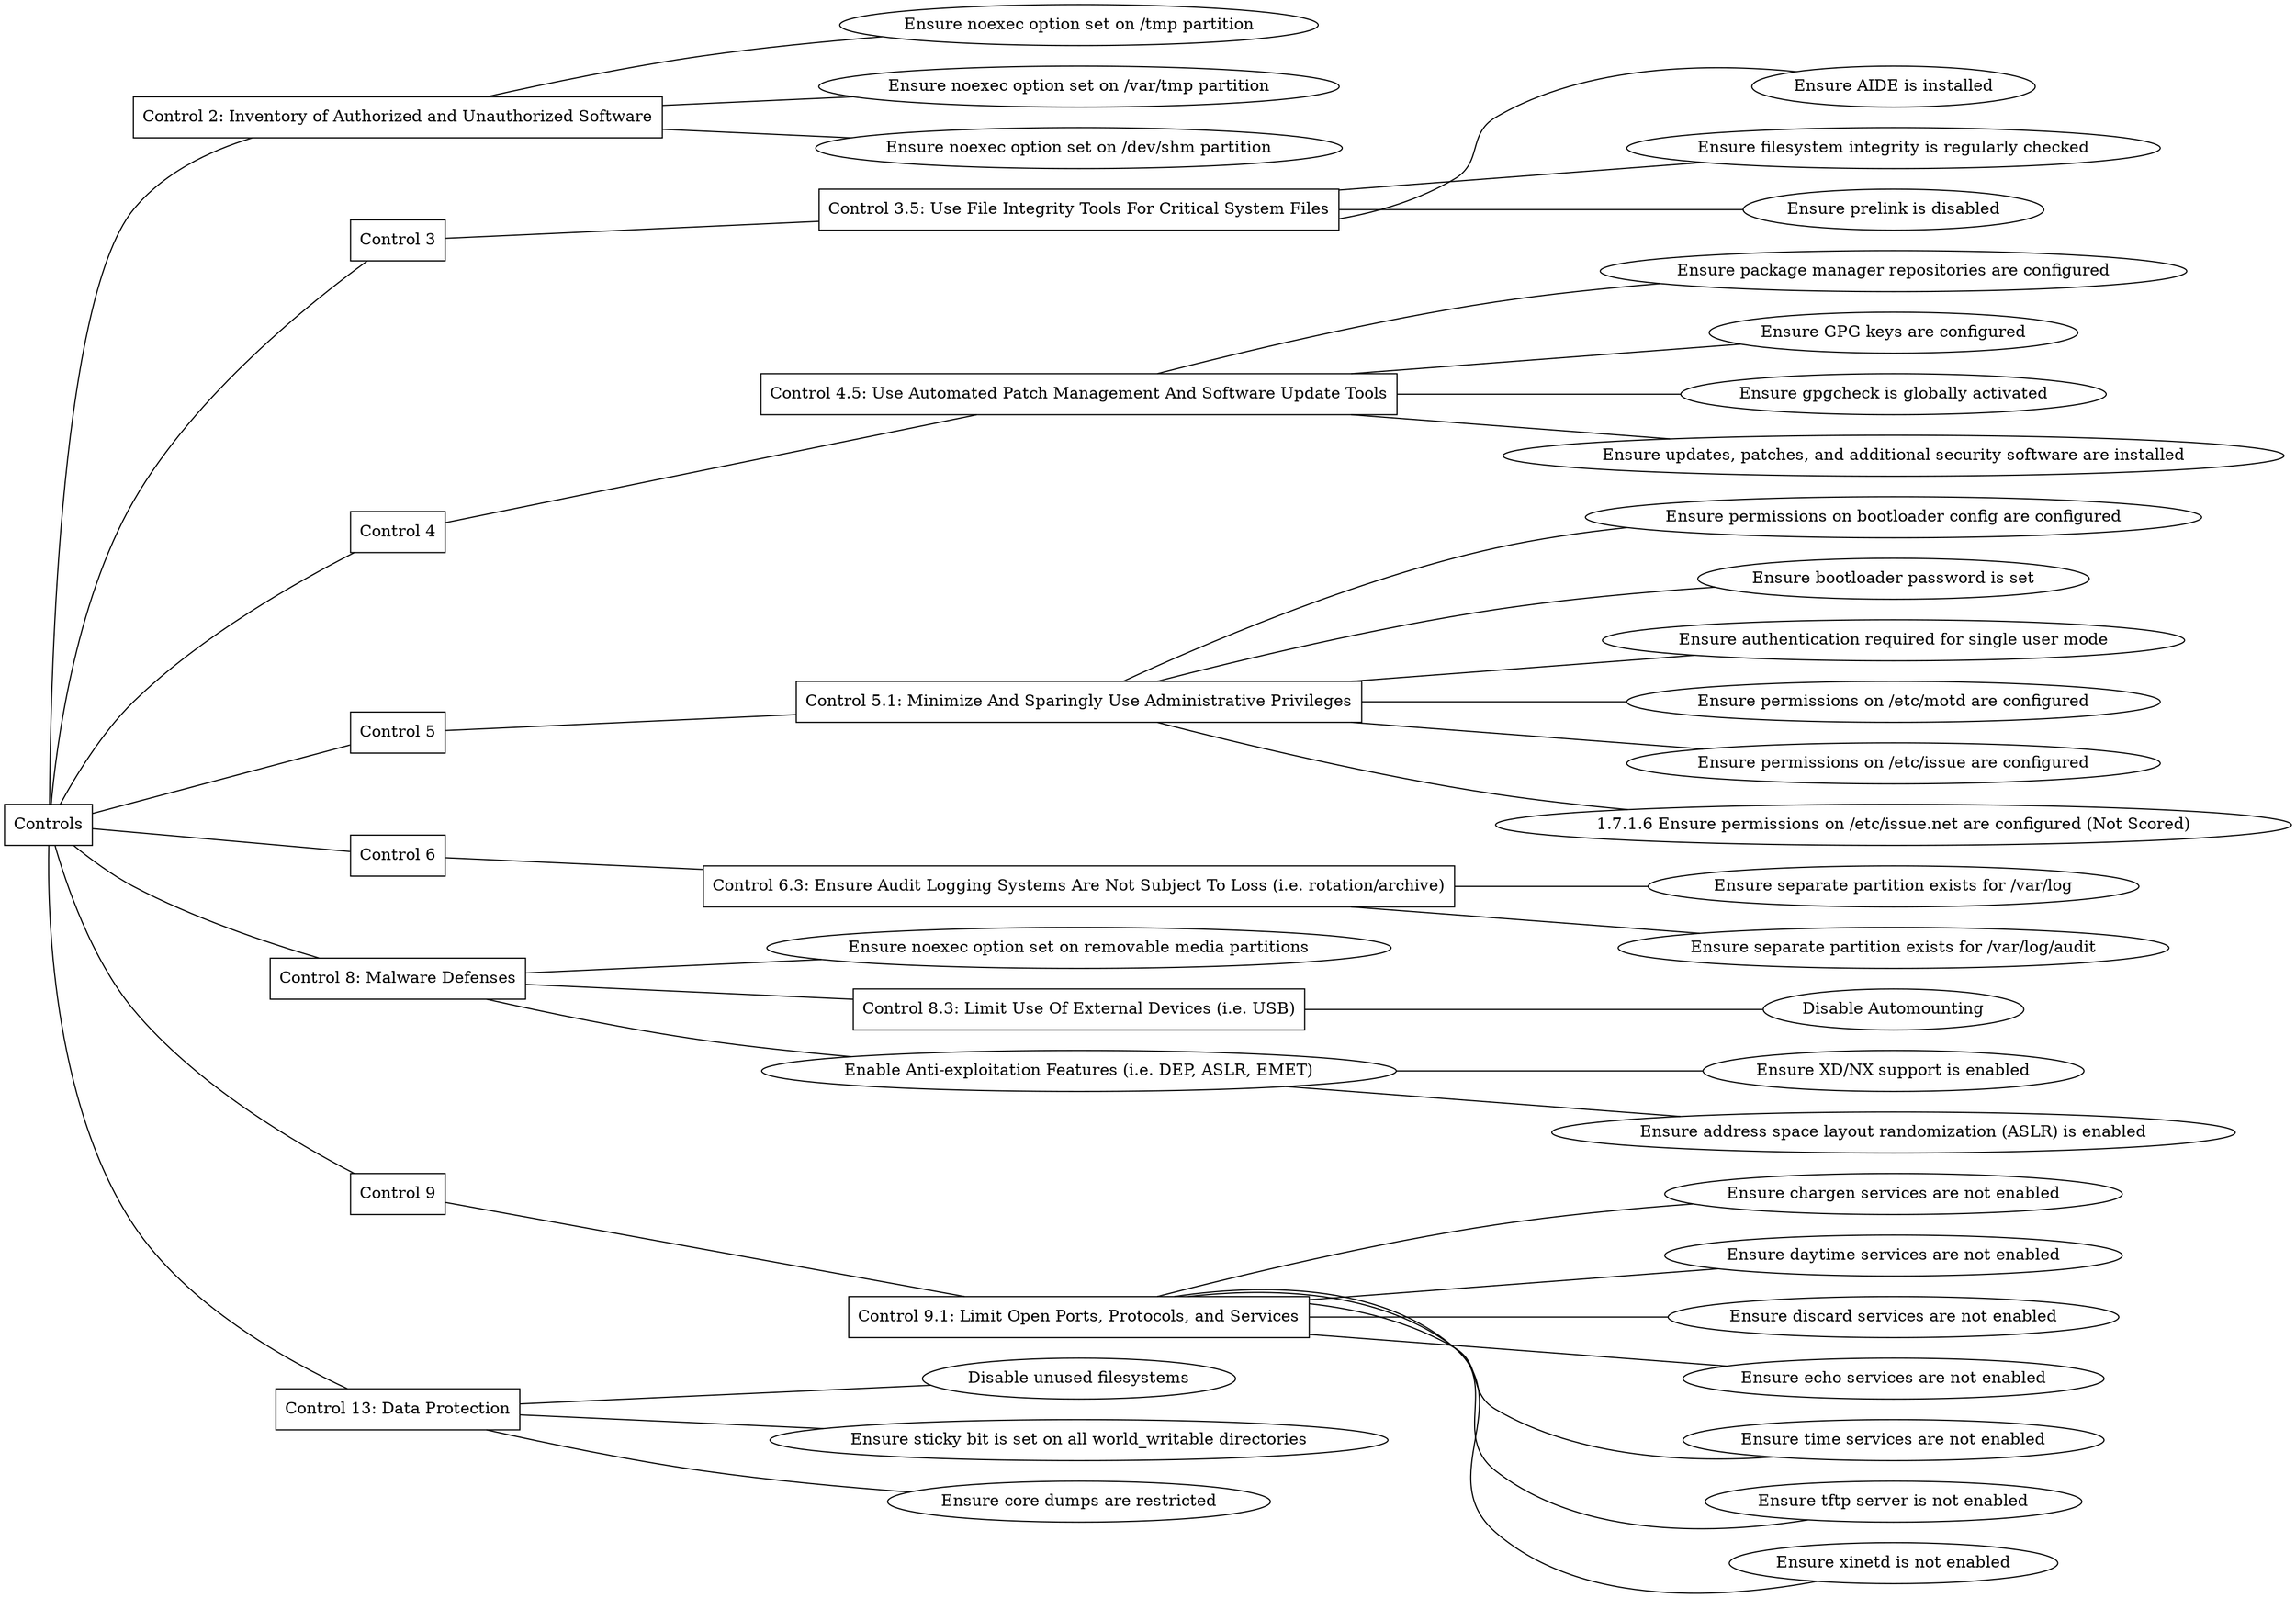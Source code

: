 graph controls {
    rankdir=LR;

    controls [label="Controls", shape=box]

    control_2 [label="Control 2: Inventory of Authorized and Unauthorized Software", shape=box]
    controls -- control_2

    tmp_noexec [label="Ensure noexec option set on /tmp partition"]
    control_2 -- tmp_noexec
    var_tmp_noexec [label="Ensure noexec option set on /var/tmp partition"]
    control_2 -- var_tmp_noexec
    dev_shm_noexec [label="Ensure noexec option set on /dev/shm partition"]
    control_2 -- dev_shm_noexec

    control_3 [label="Control 3", shape=box]
    controls -- control_3

    control_3_5 [label="Control 3.5: Use File Integrity Tools For Critical System Files", shape=box]
    control_3 -- control_3_5
    install_AIDE [label="Ensure AIDE is installed"]
    control_3_5 -- install_AIDE
    integrity_check [label="Ensure filesystem integrity is regularly checked"]
    control_3_5 -- integrity_check
    prelink [label="Ensure prelink is disabled"]
    control_3_5 -- prelink

    control_4 [label="Control 4", shape=box]
    controls -- control_4

    control_4_5 [label="Control 4.5: Use Automated Patch Management And Software Update Tools", shape=box]
    control_4 -- control_4_5
    config_yum [label="Ensure package manager repositories are configured"]
    control_4_5 -- config_yum
    yum_gpg [label="Ensure GPG keys are configured"]
    control_4_5 -- yum_gpg
    yum_gpg_check [label="Ensure gpgcheck is globally activated"]
    control_4_5 -- yum_gpg_check
    yum_security_update [label="Ensure updates, patches, and additional security software are installed"]
    control_4_5 -- yum_security_update

    control_5 [label="Control 5", shape=box]
    controls -- control_5

    control_5_1 [label="Control 5.1: Minimize And Sparingly Use Administrative Privileges", shape=box]
    control_5 -- control_5_1
    bootloader_perms [label="Ensure permissions on bootloader config are configured"]
    control_5_1 -- bootloader_perms
    bootloader_passwd [label="Ensure bootloader password is set"]
    control_5_1 -- bootloader_passwd
    single_user_mode_auth [label="Ensure authentication required for single user mode"]
    control_5_1 -- single_user_mode_auth
    etc_motd_perms [label="Ensure permissions on /etc/motd are configured"]
    control_5_1 -- etc_motd_perms
    etc_issue_perms [label="Ensure permissions on /etc/issue are configured"]
    control_5_1 -- etc_issue_perms
    etc_issuenet_perms [label="1.7.1.6 Ensure permissions on /etc/issue.net are configured (Not Scored)"]
    control_5_1 -- etc_issuenet_perms

    control_6 [label="Control 6", shape=box]
    controls -- control_6

    control_6_3 [label="Control 6.3: Ensure Audit Logging Systems Are Not Subject To Loss (i.e. rotation/archive)", shape=box]
    control_6 -- control_6_3
    var_log_partition [label="Ensure separate partition exists for /var/log"]
    control_6_3 -- var_log_partition
    var_log_audit_partition [label="Ensure separate partition exists for /var/log/audit"]
    control_6_3 -- var_log_audit_partition

    control_8 [label="Control 8: Malware Defenses", shape=box]
    controls -- control_8
    removable_media_noexec [label="Ensure noexec option set on removable media partitions"]
    control_8 -- removable_media_noexec

    control_8_3  [label="Control 8.3: Limit Use Of External Devices (i.e. USB)", shape=box]
    control_8 -- control_8_3
    disable_automounting [label="Disable Automounting"]
    control_8_3 -- disable_automounting

    control_8_4 [label="Enable Anti-exploitation Features (i.e. DEP, ASLR, EMET)"]
    control_8 -- control_8_4
    no_execute [label="Ensure XD/NX support is enabled"]
    control_8_4 -- no_execute
    aslr [label="Ensure address space layout randomization (ASLR) is enabled"]
    control_8_4 -- aslr

    control_9 [label="Control 9", shape=box]
    controls -- control_9

    control_9_1 [label="Control 9.1: Limit Open Ports, Protocols, and Services", shape=box]
    control_9 -- control_9_1
    chargen_disabled [label="Ensure chargen services are not enabled"]
    control_9_1 -- chargen_disabled
    daytime_disabled [label="Ensure daytime services are not enabled"]
    control_9_1 -- daytime_disabled
    discard_disabled [label="Ensure discard services are not enabled"]
    control_9_1 -- discard_disabled
    echo_disabled [label="Ensure echo services are not enabled"]
    control_9_1 -- echo_disabled
    time_disabled [label="Ensure time services are not enabled"]
    control_9_1 -- time_disabled
    tftp_disabled [label="Ensure tftp server is not enabled"]
    control_9_1 -- tftp_disabled
    xinetd_disabled [label="Ensure xinetd is not enabled"]
    control_9_1 -- xinetd_disabled


    control_13 [label="Control 13: Data Protection", shape=box]
    controls -- control_13
    disbale_fs [label="Disable unused filesystems"]
    control_13 -- disbale_fs
    sticky_bit [label="Ensure sticky bit is set on all world_writable directories"]
    control_13 -- sticky_bit
    core_dump [label="Ensure core dumps are restricted"]
    control_13 -- core_dump
}
